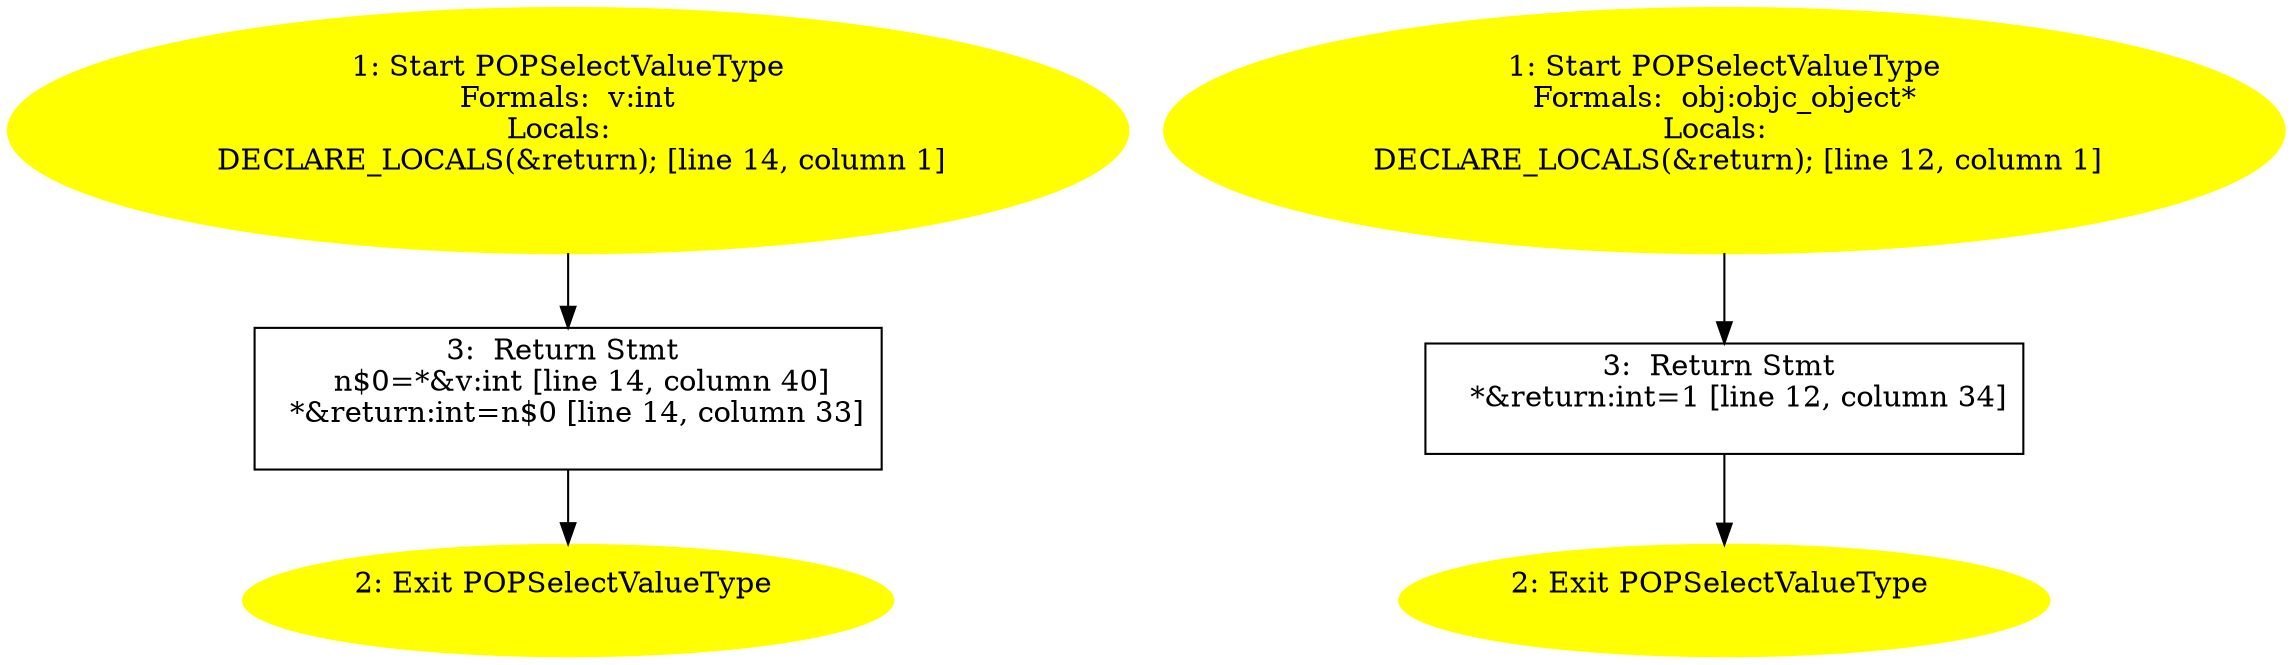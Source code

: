 /* @generated */
digraph cfg {
"POPSelectValueType#13202608325161396336.7f6967bed79eb95ec02bca4d934e7bf7_1" [label="1: Start POPSelectValueType\nFormals:  v:int\nLocals:  \n   DECLARE_LOCALS(&return); [line 14, column 1]\n " color=yellow style=filled]
	

	 "POPSelectValueType#13202608325161396336.7f6967bed79eb95ec02bca4d934e7bf7_1" -> "POPSelectValueType#13202608325161396336.7f6967bed79eb95ec02bca4d934e7bf7_3" ;
"POPSelectValueType#13202608325161396336.7f6967bed79eb95ec02bca4d934e7bf7_2" [label="2: Exit POPSelectValueType \n  " color=yellow style=filled]
	

"POPSelectValueType#13202608325161396336.7f6967bed79eb95ec02bca4d934e7bf7_3" [label="3:  Return Stmt \n   n$0=*&v:int [line 14, column 40]\n  *&return:int=n$0 [line 14, column 33]\n " shape="box"]
	

	 "POPSelectValueType#13202608325161396336.7f6967bed79eb95ec02bca4d934e7bf7_3" -> "POPSelectValueType#13202608325161396336.7f6967bed79eb95ec02bca4d934e7bf7_2" ;
"POPSelectValueType#4590621362721862851.100c5a1fcd7deab0dea5c6fefbfaf7e9_1" [label="1: Start POPSelectValueType\nFormals:  obj:objc_object*\nLocals:  \n   DECLARE_LOCALS(&return); [line 12, column 1]\n " color=yellow style=filled]
	

	 "POPSelectValueType#4590621362721862851.100c5a1fcd7deab0dea5c6fefbfaf7e9_1" -> "POPSelectValueType#4590621362721862851.100c5a1fcd7deab0dea5c6fefbfaf7e9_3" ;
"POPSelectValueType#4590621362721862851.100c5a1fcd7deab0dea5c6fefbfaf7e9_2" [label="2: Exit POPSelectValueType \n  " color=yellow style=filled]
	

"POPSelectValueType#4590621362721862851.100c5a1fcd7deab0dea5c6fefbfaf7e9_3" [label="3:  Return Stmt \n   *&return:int=1 [line 12, column 34]\n " shape="box"]
	

	 "POPSelectValueType#4590621362721862851.100c5a1fcd7deab0dea5c6fefbfaf7e9_3" -> "POPSelectValueType#4590621362721862851.100c5a1fcd7deab0dea5c6fefbfaf7e9_2" ;
}
